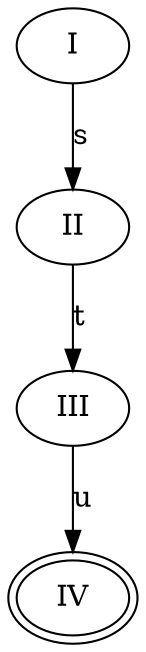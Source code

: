 digraph {
  I [role="start"]
  IV [role="end",peripheries=2]

  I   -> II   [label="s"];
  II  -> III  [label="t"];
  III -> IV   [label="u"];

}
